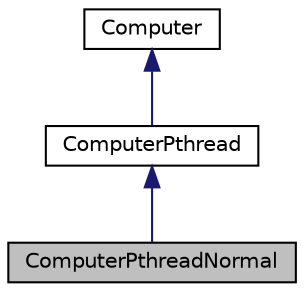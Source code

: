 digraph "ComputerPthreadNormal"
{
  edge [fontname="Helvetica",fontsize="10",labelfontname="Helvetica",labelfontsize="10"];
  node [fontname="Helvetica",fontsize="10",shape=record];
  Node1 [label="ComputerPthreadNormal",height=0.2,width=0.4,color="black", fillcolor="grey75", style="filled", fontcolor="black"];
  Node2 -> Node1 [dir="back",color="midnightblue",fontsize="10",style="solid",fontname="Helvetica"];
  Node2 [label="ComputerPthread",height=0.2,width=0.4,color="black", fillcolor="white", style="filled",URL="$classComputerPthread.html"];
  Node3 -> Node2 [dir="back",color="midnightblue",fontsize="10",style="solid",fontname="Helvetica"];
  Node3 [label="Computer",height=0.2,width=0.4,color="black", fillcolor="white", style="filled",URL="$classComputer.html"];
}
